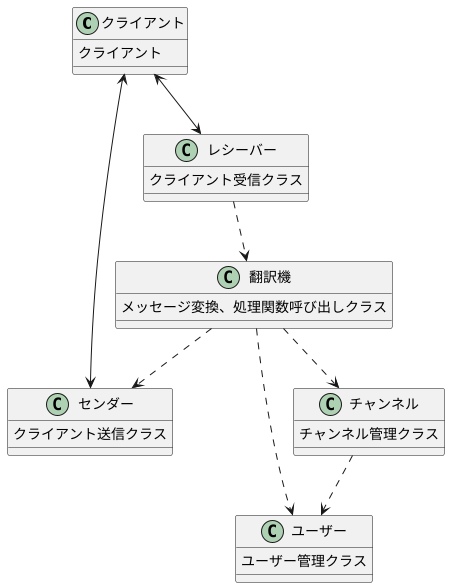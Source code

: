 @startuml class

' クラス定義

class クライアント
{
クライアント
}

class レシーバー
{
クライアント受信クラス
}

class センダー
{
クライアント送信クラス
}

class 翻訳機
{
メッセージ変換、処理関数呼び出しクラス
}

class ユーザー
{
ユーザー管理クラス
}

class チャンネル
{
チャンネル管理クラス
}

' 関係（サーバー ← 翻訳機 ← ユーザー）
クライアント<-->レシーバー
翻訳機 ..> センダー
センダー<-->クライアント
レシーバー ..> 翻訳機
翻訳機 ..> ユーザー
翻訳機 ..> チャンネル
チャンネル..>ユーザー

@enduml
